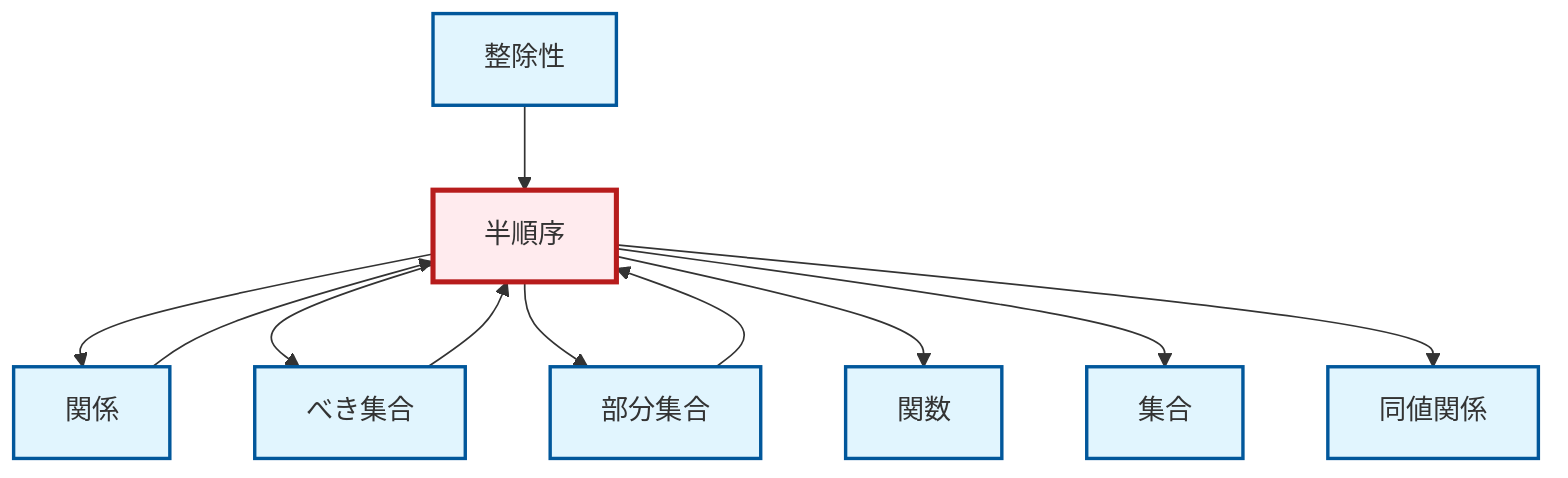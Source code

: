 graph TD
    classDef definition fill:#e1f5fe,stroke:#01579b,stroke-width:2px
    classDef theorem fill:#f3e5f5,stroke:#4a148c,stroke-width:2px
    classDef axiom fill:#fff3e0,stroke:#e65100,stroke-width:2px
    classDef example fill:#e8f5e9,stroke:#1b5e20,stroke-width:2px
    classDef current fill:#ffebee,stroke:#b71c1c,stroke-width:3px
    def-partial-order["半順序"]:::definition
    def-equivalence-relation["同値関係"]:::definition
    def-function["関数"]:::definition
    def-power-set["べき集合"]:::definition
    def-divisibility["整除性"]:::definition
    def-relation["関係"]:::definition
    def-subset["部分集合"]:::definition
    def-set["集合"]:::definition
    def-divisibility --> def-partial-order
    def-partial-order --> def-relation
    def-subset --> def-partial-order
    def-partial-order --> def-power-set
    def-partial-order --> def-subset
    def-power-set --> def-partial-order
    def-partial-order --> def-function
    def-partial-order --> def-set
    def-relation --> def-partial-order
    def-partial-order --> def-equivalence-relation
    class def-partial-order current